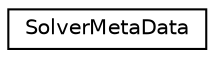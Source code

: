 digraph "Graphical Class Hierarchy"
{
 // LATEX_PDF_SIZE
  edge [fontname="Helvetica",fontsize="10",labelfontname="Helvetica",labelfontsize="10"];
  node [fontname="Helvetica",fontsize="10",shape=record];
  rankdir="LR";
  Node0 [label="SolverMetaData",height=0.2,width=0.4,color="black", fillcolor="white", style="filled",URL="$structSolverMetaData.html",tooltip=" "];
}

